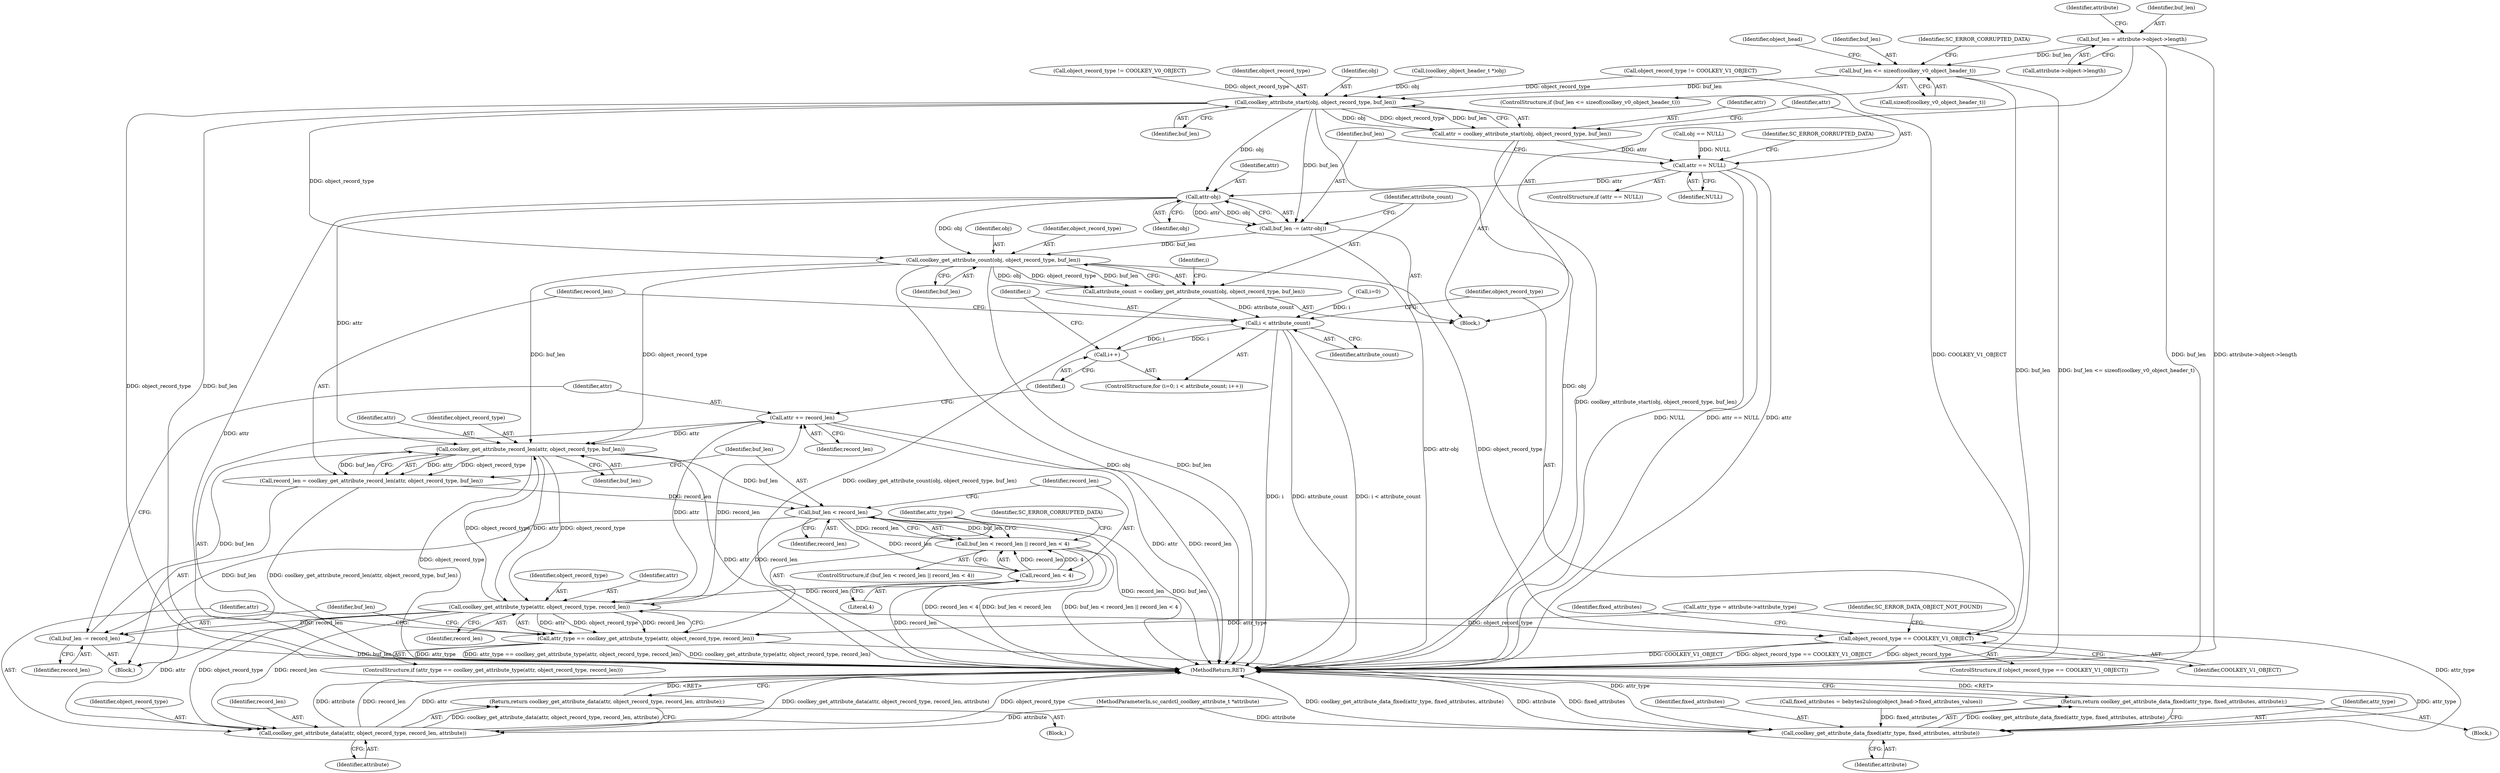 digraph "0_OpenSC_8fe377e93b4b56060e5bbfb6f3142ceaeca744fa_4@pointer" {
"1000135" [label="(Call,buf_len = attribute->object->length)"];
"1000196" [label="(Call,buf_len <= sizeof(coolkey_v0_object_header_t))"];
"1000226" [label="(Call,coolkey_attribute_start(obj, object_record_type, buf_len))"];
"1000224" [label="(Call,attr = coolkey_attribute_start(obj, object_record_type, buf_len))"];
"1000231" [label="(Call,attr == NULL)"];
"1000239" [label="(Call,attr-obj)"];
"1000237" [label="(Call,buf_len -= (attr-obj))"];
"1000244" [label="(Call,coolkey_get_attribute_count(obj, object_record_type, buf_len))"];
"1000242" [label="(Call,attribute_count = coolkey_get_attribute_count(obj, object_record_type, buf_len))"];
"1000252" [label="(Call,i < attribute_count)"];
"1000255" [label="(Call,i++)"];
"1000261" [label="(Call,coolkey_get_attribute_record_len(attr, object_record_type, buf_len))"];
"1000259" [label="(Call,record_len = coolkey_get_attribute_record_len(attr, object_record_type, buf_len))"];
"1000267" [label="(Call,buf_len < record_len)"];
"1000266" [label="(Call,buf_len < record_len || record_len < 4)"];
"1000270" [label="(Call,record_len < 4)"];
"1000279" [label="(Call,coolkey_get_attribute_type(attr, object_record_type, record_len))"];
"1000277" [label="(Call,attr_type == coolkey_get_attribute_type(attr, object_record_type, record_len))"];
"1000309" [label="(Call,coolkey_get_attribute_data_fixed(attr_type, fixed_attributes, attribute))"];
"1000308" [label="(Return,return coolkey_get_attribute_data_fixed(attr_type, fixed_attributes, attribute);)"];
"1000285" [label="(Call,coolkey_get_attribute_data(attr, object_record_type, record_len, attribute))"];
"1000284" [label="(Return,return coolkey_get_attribute_data(attr, object_record_type, record_len, attribute);)"];
"1000290" [label="(Call,buf_len -= record_len)"];
"1000293" [label="(Call,attr += record_len)"];
"1000297" [label="(Call,object_record_type == COOLKEY_V1_OBJECT)"];
"1000309" [label="(Call,coolkey_get_attribute_data_fixed(attr_type, fixed_attributes, attribute))"];
"1000249" [label="(Call,i=0)"];
"1000242" [label="(Call,attribute_count = coolkey_get_attribute_count(obj, object_record_type, buf_len))"];
"1000311" [label="(Identifier,fixed_attributes)"];
"1000285" [label="(Call,coolkey_get_attribute_data(attr, object_record_type, record_len, attribute))"];
"1000265" [label="(ControlStructure,if (buf_len < record_len || record_len < 4))"];
"1000287" [label="(Identifier,object_record_type)"];
"1000295" [label="(Identifier,record_len)"];
"1000271" [label="(Identifier,record_len)"];
"1000294" [label="(Identifier,attr)"];
"1000281" [label="(Identifier,object_record_type)"];
"1000255" [label="(Call,i++)"];
"1000225" [label="(Identifier,attr)"];
"1000263" [label="(Identifier,object_record_type)"];
"1000276" [label="(ControlStructure,if (attr_type == coolkey_get_attribute_type(attr, object_record_type, record_len)))"];
"1000254" [label="(Identifier,attribute_count)"];
"1000215" [label="(Call,object_record_type != COOLKEY_V1_OBJECT)"];
"1000205" [label="(Call,(coolkey_object_header_t *)obj)"];
"1000279" [label="(Call,coolkey_get_attribute_type(attr, object_record_type, record_len))"];
"1000260" [label="(Identifier,record_len)"];
"1000202" [label="(Identifier,SC_ERROR_CORRUPTED_DATA)"];
"1000256" [label="(Identifier,i)"];
"1000283" [label="(Block,)"];
"1000286" [label="(Identifier,attr)"];
"1000277" [label="(Call,attr_type == coolkey_get_attribute_type(attr, object_record_type, record_len))"];
"1000240" [label="(Identifier,attr)"];
"1000278" [label="(Identifier,attr_type)"];
"1000237" [label="(Call,buf_len -= (attr-obj))"];
"1000315" [label="(MethodReturn,RET)"];
"1000284" [label="(Return,return coolkey_get_attribute_data(attr, object_record_type, record_len, attribute);)"];
"1000296" [label="(ControlStructure,if (object_record_type == COOLKEY_V1_OBJECT))"];
"1000245" [label="(Identifier,obj)"];
"1000269" [label="(Identifier,record_len)"];
"1000226" [label="(Call,coolkey_attribute_start(obj, object_record_type, buf_len))"];
"1000147" [label="(Identifier,attribute)"];
"1000261" [label="(Call,coolkey_get_attribute_record_len(attr, object_record_type, buf_len))"];
"1000230" [label="(ControlStructure,if (attr == NULL))"];
"1000297" [label="(Call,object_record_type == COOLKEY_V1_OBJECT)"];
"1000253" [label="(Identifier,i)"];
"1000312" [label="(Identifier,attribute)"];
"1000292" [label="(Identifier,record_len)"];
"1000252" [label="(Call,i < attribute_count)"];
"1000196" [label="(Call,buf_len <= sizeof(coolkey_v0_object_header_t))"];
"1000229" [label="(Identifier,buf_len)"];
"1000291" [label="(Identifier,buf_len)"];
"1000262" [label="(Identifier,attr)"];
"1000290" [label="(Call,buf_len -= record_len)"];
"1000270" [label="(Call,record_len < 4)"];
"1000113" [label="(MethodParameterIn,sc_cardctl_coolkey_attribute_t *attribute)"];
"1000302" [label="(Call,fixed_attributes = bebytes2ulong(object_head->fixed_attributes_values))"];
"1000241" [label="(Identifier,obj)"];
"1000232" [label="(Identifier,attr)"];
"1000161" [label="(Call,obj == NULL)"];
"1000257" [label="(Block,)"];
"1000236" [label="(Identifier,SC_ERROR_CORRUPTED_DATA)"];
"1000137" [label="(Call,attribute->object->length)"];
"1000303" [label="(Identifier,fixed_attributes)"];
"1000282" [label="(Identifier,record_len)"];
"1000247" [label="(Identifier,buf_len)"];
"1000204" [label="(Identifier,object_head)"];
"1000218" [label="(Call,object_record_type != COOLKEY_V0_OBJECT)"];
"1000136" [label="(Identifier,buf_len)"];
"1000293" [label="(Call,attr += record_len)"];
"1000195" [label="(ControlStructure,if (buf_len <= sizeof(coolkey_v0_object_header_t)))"];
"1000314" [label="(Identifier,SC_ERROR_DATA_OBJECT_NOT_FOUND)"];
"1000308" [label="(Return,return coolkey_get_attribute_data_fixed(attr_type, fixed_attributes, attribute);)"];
"1000267" [label="(Call,buf_len < record_len)"];
"1000298" [label="(Identifier,object_record_type)"];
"1000238" [label="(Identifier,buf_len)"];
"1000246" [label="(Identifier,object_record_type)"];
"1000239" [label="(Call,attr-obj)"];
"1000264" [label="(Identifier,buf_len)"];
"1000272" [label="(Literal,4)"];
"1000280" [label="(Identifier,attr)"];
"1000266" [label="(Call,buf_len < record_len || record_len < 4)"];
"1000228" [label="(Identifier,object_record_type)"];
"1000268" [label="(Identifier,buf_len)"];
"1000300" [label="(Block,)"];
"1000224" [label="(Call,attr = coolkey_attribute_start(obj, object_record_type, buf_len))"];
"1000233" [label="(Identifier,NULL)"];
"1000244" [label="(Call,coolkey_get_attribute_count(obj, object_record_type, buf_len))"];
"1000197" [label="(Identifier,buf_len)"];
"1000248" [label="(ControlStructure,for (i=0; i < attribute_count; i++))"];
"1000250" [label="(Identifier,i)"];
"1000275" [label="(Identifier,SC_ERROR_CORRUPTED_DATA)"];
"1000288" [label="(Identifier,record_len)"];
"1000114" [label="(Block,)"];
"1000299" [label="(Identifier,COOLKEY_V1_OBJECT)"];
"1000243" [label="(Identifier,attribute_count)"];
"1000198" [label="(Call,sizeof(coolkey_v0_object_header_t))"];
"1000117" [label="(Call,attr_type = attribute->attribute_type)"];
"1000135" [label="(Call,buf_len = attribute->object->length)"];
"1000289" [label="(Identifier,attribute)"];
"1000227" [label="(Identifier,obj)"];
"1000259" [label="(Call,record_len = coolkey_get_attribute_record_len(attr, object_record_type, buf_len))"];
"1000231" [label="(Call,attr == NULL)"];
"1000310" [label="(Identifier,attr_type)"];
"1000135" -> "1000114"  [label="AST: "];
"1000135" -> "1000137"  [label="CFG: "];
"1000136" -> "1000135"  [label="AST: "];
"1000137" -> "1000135"  [label="AST: "];
"1000147" -> "1000135"  [label="CFG: "];
"1000135" -> "1000315"  [label="DDG: buf_len"];
"1000135" -> "1000315"  [label="DDG: attribute->object->length"];
"1000135" -> "1000196"  [label="DDG: buf_len"];
"1000196" -> "1000195"  [label="AST: "];
"1000196" -> "1000198"  [label="CFG: "];
"1000197" -> "1000196"  [label="AST: "];
"1000198" -> "1000196"  [label="AST: "];
"1000202" -> "1000196"  [label="CFG: "];
"1000204" -> "1000196"  [label="CFG: "];
"1000196" -> "1000315"  [label="DDG: buf_len"];
"1000196" -> "1000315"  [label="DDG: buf_len <= sizeof(coolkey_v0_object_header_t)"];
"1000196" -> "1000226"  [label="DDG: buf_len"];
"1000226" -> "1000224"  [label="AST: "];
"1000226" -> "1000229"  [label="CFG: "];
"1000227" -> "1000226"  [label="AST: "];
"1000228" -> "1000226"  [label="AST: "];
"1000229" -> "1000226"  [label="AST: "];
"1000224" -> "1000226"  [label="CFG: "];
"1000226" -> "1000315"  [label="DDG: obj"];
"1000226" -> "1000315"  [label="DDG: object_record_type"];
"1000226" -> "1000315"  [label="DDG: buf_len"];
"1000226" -> "1000224"  [label="DDG: obj"];
"1000226" -> "1000224"  [label="DDG: object_record_type"];
"1000226" -> "1000224"  [label="DDG: buf_len"];
"1000205" -> "1000226"  [label="DDG: obj"];
"1000215" -> "1000226"  [label="DDG: object_record_type"];
"1000218" -> "1000226"  [label="DDG: object_record_type"];
"1000226" -> "1000237"  [label="DDG: buf_len"];
"1000226" -> "1000239"  [label="DDG: obj"];
"1000226" -> "1000244"  [label="DDG: object_record_type"];
"1000224" -> "1000114"  [label="AST: "];
"1000225" -> "1000224"  [label="AST: "];
"1000232" -> "1000224"  [label="CFG: "];
"1000224" -> "1000315"  [label="DDG: coolkey_attribute_start(obj, object_record_type, buf_len)"];
"1000224" -> "1000231"  [label="DDG: attr"];
"1000231" -> "1000230"  [label="AST: "];
"1000231" -> "1000233"  [label="CFG: "];
"1000232" -> "1000231"  [label="AST: "];
"1000233" -> "1000231"  [label="AST: "];
"1000236" -> "1000231"  [label="CFG: "];
"1000238" -> "1000231"  [label="CFG: "];
"1000231" -> "1000315"  [label="DDG: NULL"];
"1000231" -> "1000315"  [label="DDG: attr == NULL"];
"1000231" -> "1000315"  [label="DDG: attr"];
"1000161" -> "1000231"  [label="DDG: NULL"];
"1000231" -> "1000239"  [label="DDG: attr"];
"1000239" -> "1000237"  [label="AST: "];
"1000239" -> "1000241"  [label="CFG: "];
"1000240" -> "1000239"  [label="AST: "];
"1000241" -> "1000239"  [label="AST: "];
"1000237" -> "1000239"  [label="CFG: "];
"1000239" -> "1000315"  [label="DDG: attr"];
"1000239" -> "1000237"  [label="DDG: attr"];
"1000239" -> "1000237"  [label="DDG: obj"];
"1000239" -> "1000244"  [label="DDG: obj"];
"1000239" -> "1000261"  [label="DDG: attr"];
"1000237" -> "1000114"  [label="AST: "];
"1000238" -> "1000237"  [label="AST: "];
"1000243" -> "1000237"  [label="CFG: "];
"1000237" -> "1000315"  [label="DDG: attr-obj"];
"1000237" -> "1000244"  [label="DDG: buf_len"];
"1000244" -> "1000242"  [label="AST: "];
"1000244" -> "1000247"  [label="CFG: "];
"1000245" -> "1000244"  [label="AST: "];
"1000246" -> "1000244"  [label="AST: "];
"1000247" -> "1000244"  [label="AST: "];
"1000242" -> "1000244"  [label="CFG: "];
"1000244" -> "1000315"  [label="DDG: obj"];
"1000244" -> "1000315"  [label="DDG: buf_len"];
"1000244" -> "1000242"  [label="DDG: obj"];
"1000244" -> "1000242"  [label="DDG: object_record_type"];
"1000244" -> "1000242"  [label="DDG: buf_len"];
"1000244" -> "1000261"  [label="DDG: object_record_type"];
"1000244" -> "1000261"  [label="DDG: buf_len"];
"1000244" -> "1000297"  [label="DDG: object_record_type"];
"1000242" -> "1000114"  [label="AST: "];
"1000243" -> "1000242"  [label="AST: "];
"1000250" -> "1000242"  [label="CFG: "];
"1000242" -> "1000315"  [label="DDG: coolkey_get_attribute_count(obj, object_record_type, buf_len)"];
"1000242" -> "1000252"  [label="DDG: attribute_count"];
"1000252" -> "1000248"  [label="AST: "];
"1000252" -> "1000254"  [label="CFG: "];
"1000253" -> "1000252"  [label="AST: "];
"1000254" -> "1000252"  [label="AST: "];
"1000260" -> "1000252"  [label="CFG: "];
"1000298" -> "1000252"  [label="CFG: "];
"1000252" -> "1000315"  [label="DDG: i"];
"1000252" -> "1000315"  [label="DDG: attribute_count"];
"1000252" -> "1000315"  [label="DDG: i < attribute_count"];
"1000249" -> "1000252"  [label="DDG: i"];
"1000255" -> "1000252"  [label="DDG: i"];
"1000252" -> "1000255"  [label="DDG: i"];
"1000255" -> "1000248"  [label="AST: "];
"1000255" -> "1000256"  [label="CFG: "];
"1000256" -> "1000255"  [label="AST: "];
"1000253" -> "1000255"  [label="CFG: "];
"1000261" -> "1000259"  [label="AST: "];
"1000261" -> "1000264"  [label="CFG: "];
"1000262" -> "1000261"  [label="AST: "];
"1000263" -> "1000261"  [label="AST: "];
"1000264" -> "1000261"  [label="AST: "];
"1000259" -> "1000261"  [label="CFG: "];
"1000261" -> "1000315"  [label="DDG: object_record_type"];
"1000261" -> "1000315"  [label="DDG: attr"];
"1000261" -> "1000259"  [label="DDG: attr"];
"1000261" -> "1000259"  [label="DDG: object_record_type"];
"1000261" -> "1000259"  [label="DDG: buf_len"];
"1000293" -> "1000261"  [label="DDG: attr"];
"1000279" -> "1000261"  [label="DDG: object_record_type"];
"1000290" -> "1000261"  [label="DDG: buf_len"];
"1000261" -> "1000267"  [label="DDG: buf_len"];
"1000261" -> "1000279"  [label="DDG: attr"];
"1000261" -> "1000279"  [label="DDG: object_record_type"];
"1000259" -> "1000257"  [label="AST: "];
"1000260" -> "1000259"  [label="AST: "];
"1000268" -> "1000259"  [label="CFG: "];
"1000259" -> "1000315"  [label="DDG: coolkey_get_attribute_record_len(attr, object_record_type, buf_len)"];
"1000259" -> "1000267"  [label="DDG: record_len"];
"1000267" -> "1000266"  [label="AST: "];
"1000267" -> "1000269"  [label="CFG: "];
"1000268" -> "1000267"  [label="AST: "];
"1000269" -> "1000267"  [label="AST: "];
"1000271" -> "1000267"  [label="CFG: "];
"1000266" -> "1000267"  [label="CFG: "];
"1000267" -> "1000315"  [label="DDG: record_len"];
"1000267" -> "1000315"  [label="DDG: buf_len"];
"1000267" -> "1000266"  [label="DDG: buf_len"];
"1000267" -> "1000266"  [label="DDG: record_len"];
"1000267" -> "1000270"  [label="DDG: record_len"];
"1000267" -> "1000279"  [label="DDG: record_len"];
"1000267" -> "1000290"  [label="DDG: buf_len"];
"1000266" -> "1000265"  [label="AST: "];
"1000266" -> "1000270"  [label="CFG: "];
"1000270" -> "1000266"  [label="AST: "];
"1000275" -> "1000266"  [label="CFG: "];
"1000278" -> "1000266"  [label="CFG: "];
"1000266" -> "1000315"  [label="DDG: buf_len < record_len"];
"1000266" -> "1000315"  [label="DDG: buf_len < record_len || record_len < 4"];
"1000266" -> "1000315"  [label="DDG: record_len < 4"];
"1000270" -> "1000266"  [label="DDG: record_len"];
"1000270" -> "1000266"  [label="DDG: 4"];
"1000270" -> "1000272"  [label="CFG: "];
"1000271" -> "1000270"  [label="AST: "];
"1000272" -> "1000270"  [label="AST: "];
"1000270" -> "1000315"  [label="DDG: record_len"];
"1000270" -> "1000279"  [label="DDG: record_len"];
"1000279" -> "1000277"  [label="AST: "];
"1000279" -> "1000282"  [label="CFG: "];
"1000280" -> "1000279"  [label="AST: "];
"1000281" -> "1000279"  [label="AST: "];
"1000282" -> "1000279"  [label="AST: "];
"1000277" -> "1000279"  [label="CFG: "];
"1000279" -> "1000277"  [label="DDG: attr"];
"1000279" -> "1000277"  [label="DDG: object_record_type"];
"1000279" -> "1000277"  [label="DDG: record_len"];
"1000279" -> "1000285"  [label="DDG: attr"];
"1000279" -> "1000285"  [label="DDG: object_record_type"];
"1000279" -> "1000285"  [label="DDG: record_len"];
"1000279" -> "1000290"  [label="DDG: record_len"];
"1000279" -> "1000293"  [label="DDG: record_len"];
"1000279" -> "1000293"  [label="DDG: attr"];
"1000279" -> "1000297"  [label="DDG: object_record_type"];
"1000277" -> "1000276"  [label="AST: "];
"1000278" -> "1000277"  [label="AST: "];
"1000286" -> "1000277"  [label="CFG: "];
"1000291" -> "1000277"  [label="CFG: "];
"1000277" -> "1000315"  [label="DDG: attr_type"];
"1000277" -> "1000315"  [label="DDG: attr_type == coolkey_get_attribute_type(attr, object_record_type, record_len)"];
"1000277" -> "1000315"  [label="DDG: coolkey_get_attribute_type(attr, object_record_type, record_len)"];
"1000117" -> "1000277"  [label="DDG: attr_type"];
"1000277" -> "1000309"  [label="DDG: attr_type"];
"1000309" -> "1000308"  [label="AST: "];
"1000309" -> "1000312"  [label="CFG: "];
"1000310" -> "1000309"  [label="AST: "];
"1000311" -> "1000309"  [label="AST: "];
"1000312" -> "1000309"  [label="AST: "];
"1000308" -> "1000309"  [label="CFG: "];
"1000309" -> "1000315"  [label="DDG: attr_type"];
"1000309" -> "1000315"  [label="DDG: coolkey_get_attribute_data_fixed(attr_type, fixed_attributes, attribute)"];
"1000309" -> "1000315"  [label="DDG: attribute"];
"1000309" -> "1000315"  [label="DDG: fixed_attributes"];
"1000309" -> "1000308"  [label="DDG: coolkey_get_attribute_data_fixed(attr_type, fixed_attributes, attribute)"];
"1000117" -> "1000309"  [label="DDG: attr_type"];
"1000302" -> "1000309"  [label="DDG: fixed_attributes"];
"1000113" -> "1000309"  [label="DDG: attribute"];
"1000308" -> "1000300"  [label="AST: "];
"1000315" -> "1000308"  [label="CFG: "];
"1000308" -> "1000315"  [label="DDG: <RET>"];
"1000285" -> "1000284"  [label="AST: "];
"1000285" -> "1000289"  [label="CFG: "];
"1000286" -> "1000285"  [label="AST: "];
"1000287" -> "1000285"  [label="AST: "];
"1000288" -> "1000285"  [label="AST: "];
"1000289" -> "1000285"  [label="AST: "];
"1000284" -> "1000285"  [label="CFG: "];
"1000285" -> "1000315"  [label="DDG: attr"];
"1000285" -> "1000315"  [label="DDG: coolkey_get_attribute_data(attr, object_record_type, record_len, attribute)"];
"1000285" -> "1000315"  [label="DDG: object_record_type"];
"1000285" -> "1000315"  [label="DDG: attribute"];
"1000285" -> "1000315"  [label="DDG: record_len"];
"1000285" -> "1000284"  [label="DDG: coolkey_get_attribute_data(attr, object_record_type, record_len, attribute)"];
"1000113" -> "1000285"  [label="DDG: attribute"];
"1000284" -> "1000283"  [label="AST: "];
"1000315" -> "1000284"  [label="CFG: "];
"1000284" -> "1000315"  [label="DDG: <RET>"];
"1000290" -> "1000257"  [label="AST: "];
"1000290" -> "1000292"  [label="CFG: "];
"1000291" -> "1000290"  [label="AST: "];
"1000292" -> "1000290"  [label="AST: "];
"1000294" -> "1000290"  [label="CFG: "];
"1000290" -> "1000315"  [label="DDG: buf_len"];
"1000293" -> "1000257"  [label="AST: "];
"1000293" -> "1000295"  [label="CFG: "];
"1000294" -> "1000293"  [label="AST: "];
"1000295" -> "1000293"  [label="AST: "];
"1000256" -> "1000293"  [label="CFG: "];
"1000293" -> "1000315"  [label="DDG: attr"];
"1000293" -> "1000315"  [label="DDG: record_len"];
"1000297" -> "1000296"  [label="AST: "];
"1000297" -> "1000299"  [label="CFG: "];
"1000298" -> "1000297"  [label="AST: "];
"1000299" -> "1000297"  [label="AST: "];
"1000303" -> "1000297"  [label="CFG: "];
"1000314" -> "1000297"  [label="CFG: "];
"1000297" -> "1000315"  [label="DDG: object_record_type"];
"1000297" -> "1000315"  [label="DDG: COOLKEY_V1_OBJECT"];
"1000297" -> "1000315"  [label="DDG: object_record_type == COOLKEY_V1_OBJECT"];
"1000215" -> "1000297"  [label="DDG: COOLKEY_V1_OBJECT"];
}
